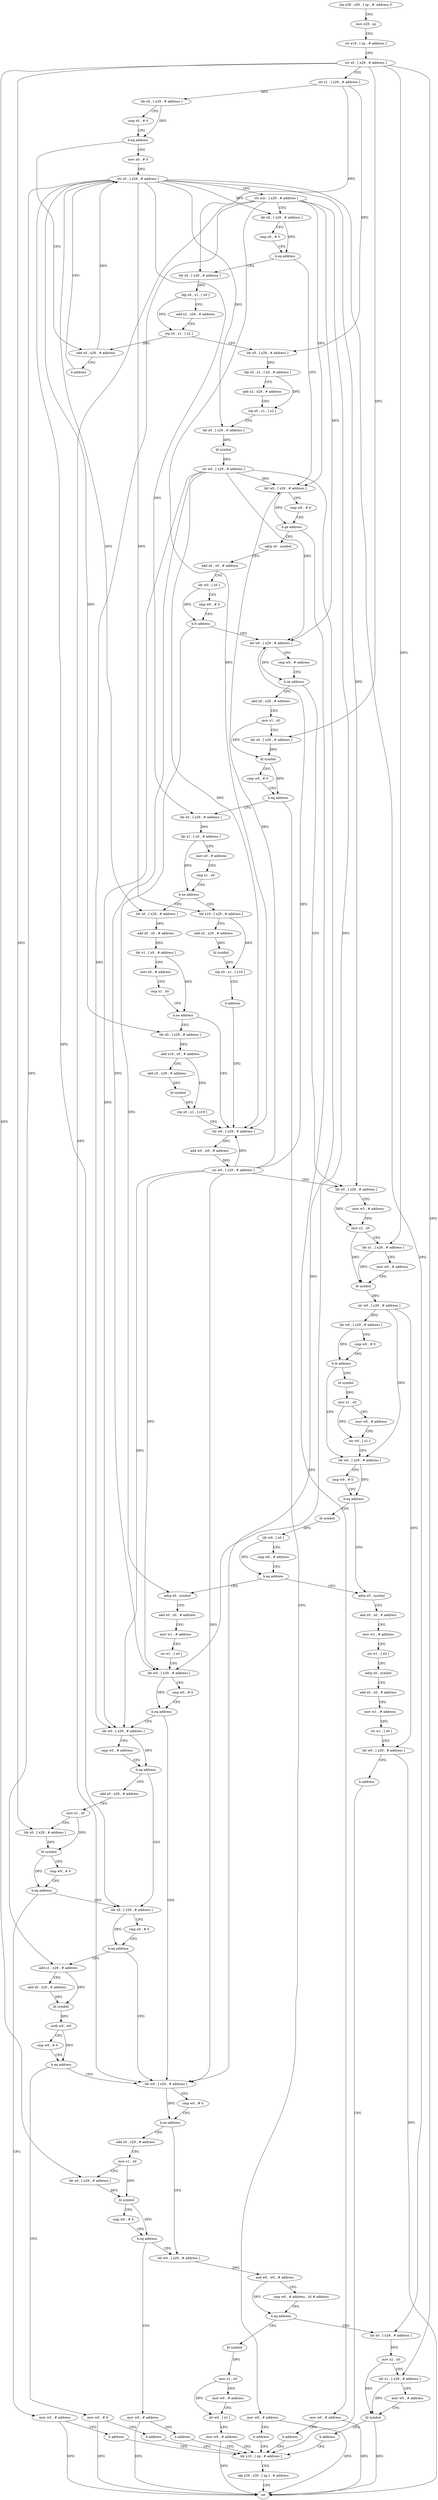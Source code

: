 digraph "func" {
"4340320" [label = "stp x29 , x30 , [ sp , #- address ]!" ]
"4340324" [label = "mov x29 , sp" ]
"4340328" [label = "str x19 , [ sp , # address ]" ]
"4340332" [label = "str x0 , [ x29 , # address ]" ]
"4340336" [label = "str x1 , [ x29 , # address ]" ]
"4340340" [label = "ldr x0 , [ x29 , # address ]" ]
"4340344" [label = "cmp x0 , # 0" ]
"4340348" [label = "b.eq address" ]
"4340360" [label = "mov x0 , # 0" ]
"4340352" [label = "add x0 , x29 , # address" ]
"4340364" [label = "str x0 , [ x29 , # address ]" ]
"4340356" [label = "b address" ]
"4340428" [label = "ldr w0 , [ x29 , # address ]" ]
"4340432" [label = "cmp w0 , # 0" ]
"4340436" [label = "b.ge address" ]
"4340448" [label = "adrp x0 , symbol" ]
"4340440" [label = "mov w0 , # address" ]
"4340384" [label = "ldr x0 , [ x29 , # address ]" ]
"4340388" [label = "ldp x0 , x1 , [ x0 ]" ]
"4340392" [label = "add x2 , x29 , # address" ]
"4340396" [label = "stp x0 , x1 , [ x2 ]" ]
"4340400" [label = "ldr x0 , [ x29 , # address ]" ]
"4340404" [label = "ldp x0 , x1 , [ x0 , # address ]" ]
"4340408" [label = "add x2 , x29 , # address" ]
"4340412" [label = "stp x0 , x1 , [ x2 ]" ]
"4340416" [label = "ldr x0 , [ x29 , # address ]" ]
"4340420" [label = "bl symbol" ]
"4340424" [label = "str w0 , [ x29 , # address ]" ]
"4340368" [label = "str wzr , [ x29 , # address ]" ]
"4340372" [label = "ldr x0 , [ x29 , # address ]" ]
"4340376" [label = "cmp x0 , # 0" ]
"4340380" [label = "b.eq address" ]
"4340452" [label = "add x0 , x0 , # address" ]
"4340456" [label = "ldr w0 , [ x0 ]" ]
"4340460" [label = "cmp w0 , # 0" ]
"4340464" [label = "b.lt address" ]
"4340732" [label = "adrp x0 , symbol" ]
"4340468" [label = "ldr w0 , [ x29 , # address ]" ]
"4340444" [label = "b address" ]
"4340952" [label = "ldr x19 , [ sp , # address ]" ]
"4340736" [label = "add x0 , x0 , # address" ]
"4340740" [label = "mov w1 , # address" ]
"4340744" [label = "str w1 , [ x0 ]" ]
"4340748" [label = "ldr w0 , [ x29 , # address ]" ]
"4340752" [label = "cmp w0 , # 0" ]
"4340756" [label = "b.eq address" ]
"4340848" [label = "ldr w0 , [ x29 , # address ]" ]
"4340760" [label = "ldr w0 , [ x29 , # address ]" ]
"4340472" [label = "cmp w0 , # address" ]
"4340476" [label = "b.ne address" ]
"4340608" [label = "ldr x0 , [ x29 , # address ]" ]
"4340480" [label = "add x0 , x29 , # address" ]
"4340956" [label = "ldp x29 , x30 , [ sp ] , # address" ]
"4340960" [label = "ret" ]
"4340852" [label = "cmp w0 , # 0" ]
"4340856" [label = "b.ne address" ]
"4340892" [label = "ldr w0 , [ x29 , # address ]" ]
"4340860" [label = "add x0 , x29 , # address" ]
"4340764" [label = "cmp w0 , # address" ]
"4340768" [label = "b.eq address" ]
"4340804" [label = "ldr x0 , [ x29 , # address ]" ]
"4340772" [label = "add x0 , x29 , # address" ]
"4340612" [label = "mov w3 , # address" ]
"4340616" [label = "mov x2 , x0" ]
"4340620" [label = "ldr x1 , [ x29 , # address ]" ]
"4340624" [label = "mov w0 , # address" ]
"4340628" [label = "bl symbol" ]
"4340632" [label = "str w0 , [ x29 , # address ]" ]
"4340636" [label = "ldr w0 , [ x29 , # address ]" ]
"4340640" [label = "cmp w0 , # 0" ]
"4340644" [label = "b.le address" ]
"4340664" [label = "ldr w0 , [ x29 , # address ]" ]
"4340648" [label = "bl symbol" ]
"4340484" [label = "mov x1 , x0" ]
"4340488" [label = "ldr x0 , [ x29 , # address ]" ]
"4340492" [label = "bl symbol" ]
"4340496" [label = "cmp w0 , # 0" ]
"4340500" [label = "b.eq address" ]
"4340512" [label = "ldr x0 , [ x29 , # address ]" ]
"4340504" [label = "mov w0 , # address" ]
"4340896" [label = "and w0 , w0 , # address" ]
"4340900" [label = "cmp w0 , # address , lsl # address" ]
"4340904" [label = "b.eq address" ]
"4340932" [label = "bl symbol" ]
"4340908" [label = "ldr x0 , [ x29 , # address ]" ]
"4340864" [label = "mov x1 , x0" ]
"4340868" [label = "ldr x0 , [ x29 , # address ]" ]
"4340872" [label = "bl symbol" ]
"4340876" [label = "cmp w0 , # 0" ]
"4340880" [label = "b.eq address" ]
"4340884" [label = "mov w0 , # address" ]
"4340808" [label = "cmp x0 , # 0" ]
"4340812" [label = "b.eq address" ]
"4340816" [label = "add x1 , x29 , # address" ]
"4340776" [label = "mov x1 , x0" ]
"4340780" [label = "ldr x0 , [ x29 , # address ]" ]
"4340784" [label = "bl symbol" ]
"4340788" [label = "cmp w0 , # 0" ]
"4340792" [label = "b.eq address" ]
"4340796" [label = "mov w0 , # address" ]
"4340668" [label = "cmp w0 , # 0" ]
"4340672" [label = "b.eq address" ]
"4340692" [label = "adrp x0 , symbol" ]
"4340676" [label = "bl symbol" ]
"4340652" [label = "mov x1 , x0" ]
"4340656" [label = "mov w0 , # address" ]
"4340660" [label = "str w0 , [ x1 ]" ]
"4340516" [label = "ldr x1 , [ x0 , # address ]" ]
"4340520" [label = "mov x0 , # address" ]
"4340524" [label = "cmp x1 , x0" ]
"4340528" [label = "b.ne address" ]
"4340552" [label = "ldr x0 , [ x29 , # address ]" ]
"4340532" [label = "ldr x19 , [ x29 , # address ]" ]
"4340508" [label = "b address" ]
"4340936" [label = "mov x1 , x0" ]
"4340940" [label = "mov w0 , # address" ]
"4340944" [label = "str w0 , [ x1 ]" ]
"4340948" [label = "mov w0 , # address" ]
"4340912" [label = "mov x2 , x0" ]
"4340916" [label = "ldr x1 , [ x29 , # address ]" ]
"4340920" [label = "mov w0 , # address" ]
"4340924" [label = "bl symbol" ]
"4340928" [label = "b address" ]
"4340888" [label = "b address" ]
"4340820" [label = "add x0 , x29 , # address" ]
"4340824" [label = "bl symbol" ]
"4340828" [label = "uxtb w0 , w0" ]
"4340832" [label = "cmp w0 , # 0" ]
"4340836" [label = "b.eq address" ]
"4340840" [label = "mov w0 , # 0" ]
"4340800" [label = "b address" ]
"4340696" [label = "add x0 , x0 , # address" ]
"4340700" [label = "mov w1 , # address" ]
"4340704" [label = "str w1 , [ x0 ]" ]
"4340708" [label = "adrp x0 , symbol" ]
"4340712" [label = "add x0 , x0 , # address" ]
"4340716" [label = "mov w1 , # address" ]
"4340720" [label = "str w1 , [ x0 ]" ]
"4340724" [label = "ldr w0 , [ x29 , # address ]" ]
"4340728" [label = "b address" ]
"4340680" [label = "ldr w0 , [ x0 ]" ]
"4340684" [label = "cmp w0 , # address" ]
"4340688" [label = "b.eq address" ]
"4340556" [label = "add x0 , x0 , # address" ]
"4340560" [label = "ldr x1 , [ x0 , # address ]" ]
"4340564" [label = "mov x0 , # address" ]
"4340568" [label = "cmp x1 , x0" ]
"4340572" [label = "b.ne address" ]
"4340596" [label = "ldr w0 , [ x29 , # address ]" ]
"4340576" [label = "ldr x0 , [ x29 , # address ]" ]
"4340536" [label = "add x0 , x29 , # address" ]
"4340540" [label = "bl symbol" ]
"4340544" [label = "stp x0 , x1 , [ x19 ]" ]
"4340548" [label = "b address" ]
"4340844" [label = "b address" ]
"4340600" [label = "add w0 , w0 , # address" ]
"4340604" [label = "str w0 , [ x29 , # address ]" ]
"4340580" [label = "add x19 , x0 , # address" ]
"4340584" [label = "add x0 , x29 , # address" ]
"4340588" [label = "bl symbol" ]
"4340592" [label = "stp x0 , x1 , [ x19 ]" ]
"4340320" -> "4340324" [ label = "CFG" ]
"4340324" -> "4340328" [ label = "CFG" ]
"4340328" -> "4340332" [ label = "CFG" ]
"4340332" -> "4340336" [ label = "CFG" ]
"4340332" -> "4340620" [ label = "DFG" ]
"4340332" -> "4340488" [ label = "DFG" ]
"4340332" -> "4340868" [ label = "DFG" ]
"4340332" -> "4340780" [ label = "DFG" ]
"4340332" -> "4340916" [ label = "DFG" ]
"4340336" -> "4340340" [ label = "DFG" ]
"4340336" -> "4340384" [ label = "DFG" ]
"4340336" -> "4340400" [ label = "DFG" ]
"4340340" -> "4340344" [ label = "CFG" ]
"4340340" -> "4340348" [ label = "DFG" ]
"4340344" -> "4340348" [ label = "CFG" ]
"4340348" -> "4340360" [ label = "CFG" ]
"4340348" -> "4340352" [ label = "CFG" ]
"4340360" -> "4340364" [ label = "DFG" ]
"4340352" -> "4340356" [ label = "CFG" ]
"4340352" -> "4340364" [ label = "DFG" ]
"4340364" -> "4340368" [ label = "CFG" ]
"4340364" -> "4340372" [ label = "DFG" ]
"4340364" -> "4340416" [ label = "DFG" ]
"4340364" -> "4340608" [ label = "DFG" ]
"4340364" -> "4340804" [ label = "DFG" ]
"4340364" -> "4340512" [ label = "DFG" ]
"4340364" -> "4340908" [ label = "DFG" ]
"4340364" -> "4340552" [ label = "DFG" ]
"4340364" -> "4340532" [ label = "DFG" ]
"4340364" -> "4340576" [ label = "DFG" ]
"4340364" -> "4340816" [ label = "DFG" ]
"4340356" -> "4340364" [ label = "CFG" ]
"4340428" -> "4340432" [ label = "CFG" ]
"4340428" -> "4340436" [ label = "DFG" ]
"4340432" -> "4340436" [ label = "CFG" ]
"4340436" -> "4340448" [ label = "CFG" ]
"4340436" -> "4340440" [ label = "CFG" ]
"4340448" -> "4340452" [ label = "CFG" ]
"4340440" -> "4340444" [ label = "CFG" ]
"4340440" -> "4340960" [ label = "DFG" ]
"4340384" -> "4340388" [ label = "DFG" ]
"4340388" -> "4340392" [ label = "CFG" ]
"4340388" -> "4340396" [ label = "DFG" ]
"4340392" -> "4340396" [ label = "CFG" ]
"4340396" -> "4340400" [ label = "CFG" ]
"4340396" -> "4340352" [ label = "DFG" ]
"4340400" -> "4340404" [ label = "DFG" ]
"4340404" -> "4340408" [ label = "CFG" ]
"4340404" -> "4340412" [ label = "DFG" ]
"4340408" -> "4340412" [ label = "CFG" ]
"4340412" -> "4340416" [ label = "CFG" ]
"4340416" -> "4340420" [ label = "DFG" ]
"4340420" -> "4340424" [ label = "DFG" ]
"4340424" -> "4340428" [ label = "DFG" ]
"4340424" -> "4340748" [ label = "DFG" ]
"4340424" -> "4340468" [ label = "DFG" ]
"4340424" -> "4340848" [ label = "DFG" ]
"4340424" -> "4340760" [ label = "DFG" ]
"4340424" -> "4340596" [ label = "DFG" ]
"4340368" -> "4340372" [ label = "CFG" ]
"4340368" -> "4340428" [ label = "DFG" ]
"4340368" -> "4340748" [ label = "DFG" ]
"4340368" -> "4340468" [ label = "DFG" ]
"4340368" -> "4340848" [ label = "DFG" ]
"4340368" -> "4340760" [ label = "DFG" ]
"4340368" -> "4340596" [ label = "DFG" ]
"4340372" -> "4340376" [ label = "CFG" ]
"4340372" -> "4340380" [ label = "DFG" ]
"4340376" -> "4340380" [ label = "CFG" ]
"4340380" -> "4340428" [ label = "CFG" ]
"4340380" -> "4340384" [ label = "CFG" ]
"4340452" -> "4340456" [ label = "CFG" ]
"4340456" -> "4340460" [ label = "CFG" ]
"4340456" -> "4340464" [ label = "DFG" ]
"4340460" -> "4340464" [ label = "CFG" ]
"4340464" -> "4340732" [ label = "CFG" ]
"4340464" -> "4340468" [ label = "CFG" ]
"4340732" -> "4340736" [ label = "CFG" ]
"4340468" -> "4340472" [ label = "CFG" ]
"4340468" -> "4340476" [ label = "DFG" ]
"4340444" -> "4340952" [ label = "CFG" ]
"4340952" -> "4340956" [ label = "CFG" ]
"4340736" -> "4340740" [ label = "CFG" ]
"4340740" -> "4340744" [ label = "CFG" ]
"4340744" -> "4340748" [ label = "CFG" ]
"4340748" -> "4340752" [ label = "CFG" ]
"4340748" -> "4340756" [ label = "DFG" ]
"4340752" -> "4340756" [ label = "CFG" ]
"4340756" -> "4340848" [ label = "CFG" ]
"4340756" -> "4340760" [ label = "CFG" ]
"4340848" -> "4340852" [ label = "CFG" ]
"4340848" -> "4340856" [ label = "DFG" ]
"4340760" -> "4340764" [ label = "CFG" ]
"4340760" -> "4340768" [ label = "DFG" ]
"4340472" -> "4340476" [ label = "CFG" ]
"4340476" -> "4340608" [ label = "CFG" ]
"4340476" -> "4340480" [ label = "CFG" ]
"4340608" -> "4340612" [ label = "CFG" ]
"4340608" -> "4340616" [ label = "DFG" ]
"4340480" -> "4340484" [ label = "CFG" ]
"4340956" -> "4340960" [ label = "CFG" ]
"4340852" -> "4340856" [ label = "CFG" ]
"4340856" -> "4340892" [ label = "CFG" ]
"4340856" -> "4340860" [ label = "CFG" ]
"4340892" -> "4340896" [ label = "DFG" ]
"4340860" -> "4340864" [ label = "CFG" ]
"4340764" -> "4340768" [ label = "CFG" ]
"4340768" -> "4340804" [ label = "CFG" ]
"4340768" -> "4340772" [ label = "CFG" ]
"4340804" -> "4340808" [ label = "CFG" ]
"4340804" -> "4340812" [ label = "DFG" ]
"4340772" -> "4340776" [ label = "CFG" ]
"4340612" -> "4340616" [ label = "CFG" ]
"4340616" -> "4340620" [ label = "CFG" ]
"4340616" -> "4340628" [ label = "DFG" ]
"4340620" -> "4340624" [ label = "CFG" ]
"4340620" -> "4340628" [ label = "DFG" ]
"4340624" -> "4340628" [ label = "CFG" ]
"4340628" -> "4340632" [ label = "DFG" ]
"4340632" -> "4340636" [ label = "DFG" ]
"4340632" -> "4340664" [ label = "DFG" ]
"4340632" -> "4340724" [ label = "DFG" ]
"4340636" -> "4340640" [ label = "CFG" ]
"4340636" -> "4340644" [ label = "DFG" ]
"4340640" -> "4340644" [ label = "CFG" ]
"4340644" -> "4340664" [ label = "CFG" ]
"4340644" -> "4340648" [ label = "CFG" ]
"4340664" -> "4340668" [ label = "CFG" ]
"4340664" -> "4340672" [ label = "DFG" ]
"4340648" -> "4340652" [ label = "DFG" ]
"4340484" -> "4340488" [ label = "CFG" ]
"4340484" -> "4340492" [ label = "DFG" ]
"4340488" -> "4340492" [ label = "DFG" ]
"4340492" -> "4340496" [ label = "CFG" ]
"4340492" -> "4340500" [ label = "DFG" ]
"4340496" -> "4340500" [ label = "CFG" ]
"4340500" -> "4340512" [ label = "CFG" ]
"4340500" -> "4340504" [ label = "CFG" ]
"4340512" -> "4340516" [ label = "DFG" ]
"4340504" -> "4340508" [ label = "CFG" ]
"4340504" -> "4340960" [ label = "DFG" ]
"4340896" -> "4340900" [ label = "CFG" ]
"4340896" -> "4340904" [ label = "DFG" ]
"4340900" -> "4340904" [ label = "CFG" ]
"4340904" -> "4340932" [ label = "CFG" ]
"4340904" -> "4340908" [ label = "CFG" ]
"4340932" -> "4340936" [ label = "DFG" ]
"4340908" -> "4340912" [ label = "DFG" ]
"4340864" -> "4340868" [ label = "CFG" ]
"4340864" -> "4340872" [ label = "DFG" ]
"4340868" -> "4340872" [ label = "DFG" ]
"4340872" -> "4340876" [ label = "CFG" ]
"4340872" -> "4340880" [ label = "DFG" ]
"4340876" -> "4340880" [ label = "CFG" ]
"4340880" -> "4340892" [ label = "CFG" ]
"4340880" -> "4340884" [ label = "CFG" ]
"4340884" -> "4340888" [ label = "CFG" ]
"4340884" -> "4340960" [ label = "DFG" ]
"4340808" -> "4340812" [ label = "CFG" ]
"4340812" -> "4340848" [ label = "CFG" ]
"4340812" -> "4340816" [ label = "CFG" ]
"4340816" -> "4340820" [ label = "CFG" ]
"4340816" -> "4340824" [ label = "DFG" ]
"4340776" -> "4340780" [ label = "CFG" ]
"4340776" -> "4340784" [ label = "DFG" ]
"4340780" -> "4340784" [ label = "DFG" ]
"4340784" -> "4340788" [ label = "CFG" ]
"4340784" -> "4340792" [ label = "DFG" ]
"4340788" -> "4340792" [ label = "CFG" ]
"4340792" -> "4340804" [ label = "CFG" ]
"4340792" -> "4340796" [ label = "CFG" ]
"4340796" -> "4340800" [ label = "CFG" ]
"4340796" -> "4340960" [ label = "DFG" ]
"4340668" -> "4340672" [ label = "CFG" ]
"4340672" -> "4340692" [ label = "CFG" ]
"4340672" -> "4340676" [ label = "CFG" ]
"4340692" -> "4340696" [ label = "CFG" ]
"4340676" -> "4340680" [ label = "DFG" ]
"4340652" -> "4340656" [ label = "CFG" ]
"4340652" -> "4340660" [ label = "DFG" ]
"4340656" -> "4340660" [ label = "CFG" ]
"4340660" -> "4340664" [ label = "CFG" ]
"4340516" -> "4340520" [ label = "CFG" ]
"4340516" -> "4340528" [ label = "DFG" ]
"4340520" -> "4340524" [ label = "CFG" ]
"4340524" -> "4340528" [ label = "CFG" ]
"4340528" -> "4340552" [ label = "CFG" ]
"4340528" -> "4340532" [ label = "CFG" ]
"4340552" -> "4340556" [ label = "DFG" ]
"4340532" -> "4340536" [ label = "CFG" ]
"4340532" -> "4340544" [ label = "DFG" ]
"4340508" -> "4340952" [ label = "CFG" ]
"4340936" -> "4340940" [ label = "CFG" ]
"4340936" -> "4340944" [ label = "DFG" ]
"4340940" -> "4340944" [ label = "CFG" ]
"4340944" -> "4340948" [ label = "CFG" ]
"4340948" -> "4340952" [ label = "CFG" ]
"4340948" -> "4340960" [ label = "DFG" ]
"4340912" -> "4340916" [ label = "CFG" ]
"4340912" -> "4340924" [ label = "DFG" ]
"4340916" -> "4340920" [ label = "CFG" ]
"4340916" -> "4340924" [ label = "DFG" ]
"4340920" -> "4340924" [ label = "CFG" ]
"4340924" -> "4340928" [ label = "CFG" ]
"4340924" -> "4340960" [ label = "DFG" ]
"4340928" -> "4340952" [ label = "CFG" ]
"4340888" -> "4340952" [ label = "CFG" ]
"4340820" -> "4340824" [ label = "DFG" ]
"4340824" -> "4340828" [ label = "DFG" ]
"4340828" -> "4340832" [ label = "CFG" ]
"4340828" -> "4340836" [ label = "DFG" ]
"4340832" -> "4340836" [ label = "CFG" ]
"4340836" -> "4340848" [ label = "CFG" ]
"4340836" -> "4340840" [ label = "CFG" ]
"4340840" -> "4340844" [ label = "CFG" ]
"4340840" -> "4340960" [ label = "DFG" ]
"4340800" -> "4340952" [ label = "CFG" ]
"4340696" -> "4340700" [ label = "CFG" ]
"4340700" -> "4340704" [ label = "CFG" ]
"4340704" -> "4340708" [ label = "CFG" ]
"4340708" -> "4340712" [ label = "CFG" ]
"4340712" -> "4340716" [ label = "CFG" ]
"4340716" -> "4340720" [ label = "CFG" ]
"4340720" -> "4340724" [ label = "CFG" ]
"4340724" -> "4340728" [ label = "CFG" ]
"4340724" -> "4340960" [ label = "DFG" ]
"4340728" -> "4340952" [ label = "CFG" ]
"4340680" -> "4340684" [ label = "CFG" ]
"4340680" -> "4340688" [ label = "DFG" ]
"4340684" -> "4340688" [ label = "CFG" ]
"4340688" -> "4340732" [ label = "CFG" ]
"4340688" -> "4340692" [ label = "CFG" ]
"4340556" -> "4340560" [ label = "DFG" ]
"4340560" -> "4340564" [ label = "CFG" ]
"4340560" -> "4340572" [ label = "DFG" ]
"4340564" -> "4340568" [ label = "CFG" ]
"4340568" -> "4340572" [ label = "CFG" ]
"4340572" -> "4340596" [ label = "CFG" ]
"4340572" -> "4340576" [ label = "CFG" ]
"4340596" -> "4340600" [ label = "DFG" ]
"4340576" -> "4340580" [ label = "DFG" ]
"4340536" -> "4340540" [ label = "DFG" ]
"4340540" -> "4340544" [ label = "DFG" ]
"4340544" -> "4340548" [ label = "CFG" ]
"4340548" -> "4340596" [ label = "CFG" ]
"4340844" -> "4340952" [ label = "CFG" ]
"4340600" -> "4340604" [ label = "DFG" ]
"4340604" -> "4340608" [ label = "CFG" ]
"4340604" -> "4340428" [ label = "DFG" ]
"4340604" -> "4340748" [ label = "DFG" ]
"4340604" -> "4340468" [ label = "DFG" ]
"4340604" -> "4340848" [ label = "DFG" ]
"4340604" -> "4340760" [ label = "DFG" ]
"4340604" -> "4340596" [ label = "DFG" ]
"4340580" -> "4340584" [ label = "CFG" ]
"4340580" -> "4340592" [ label = "DFG" ]
"4340584" -> "4340588" [ label = "DFG" ]
"4340588" -> "4340592" [ label = "DFG" ]
"4340592" -> "4340596" [ label = "CFG" ]
}
